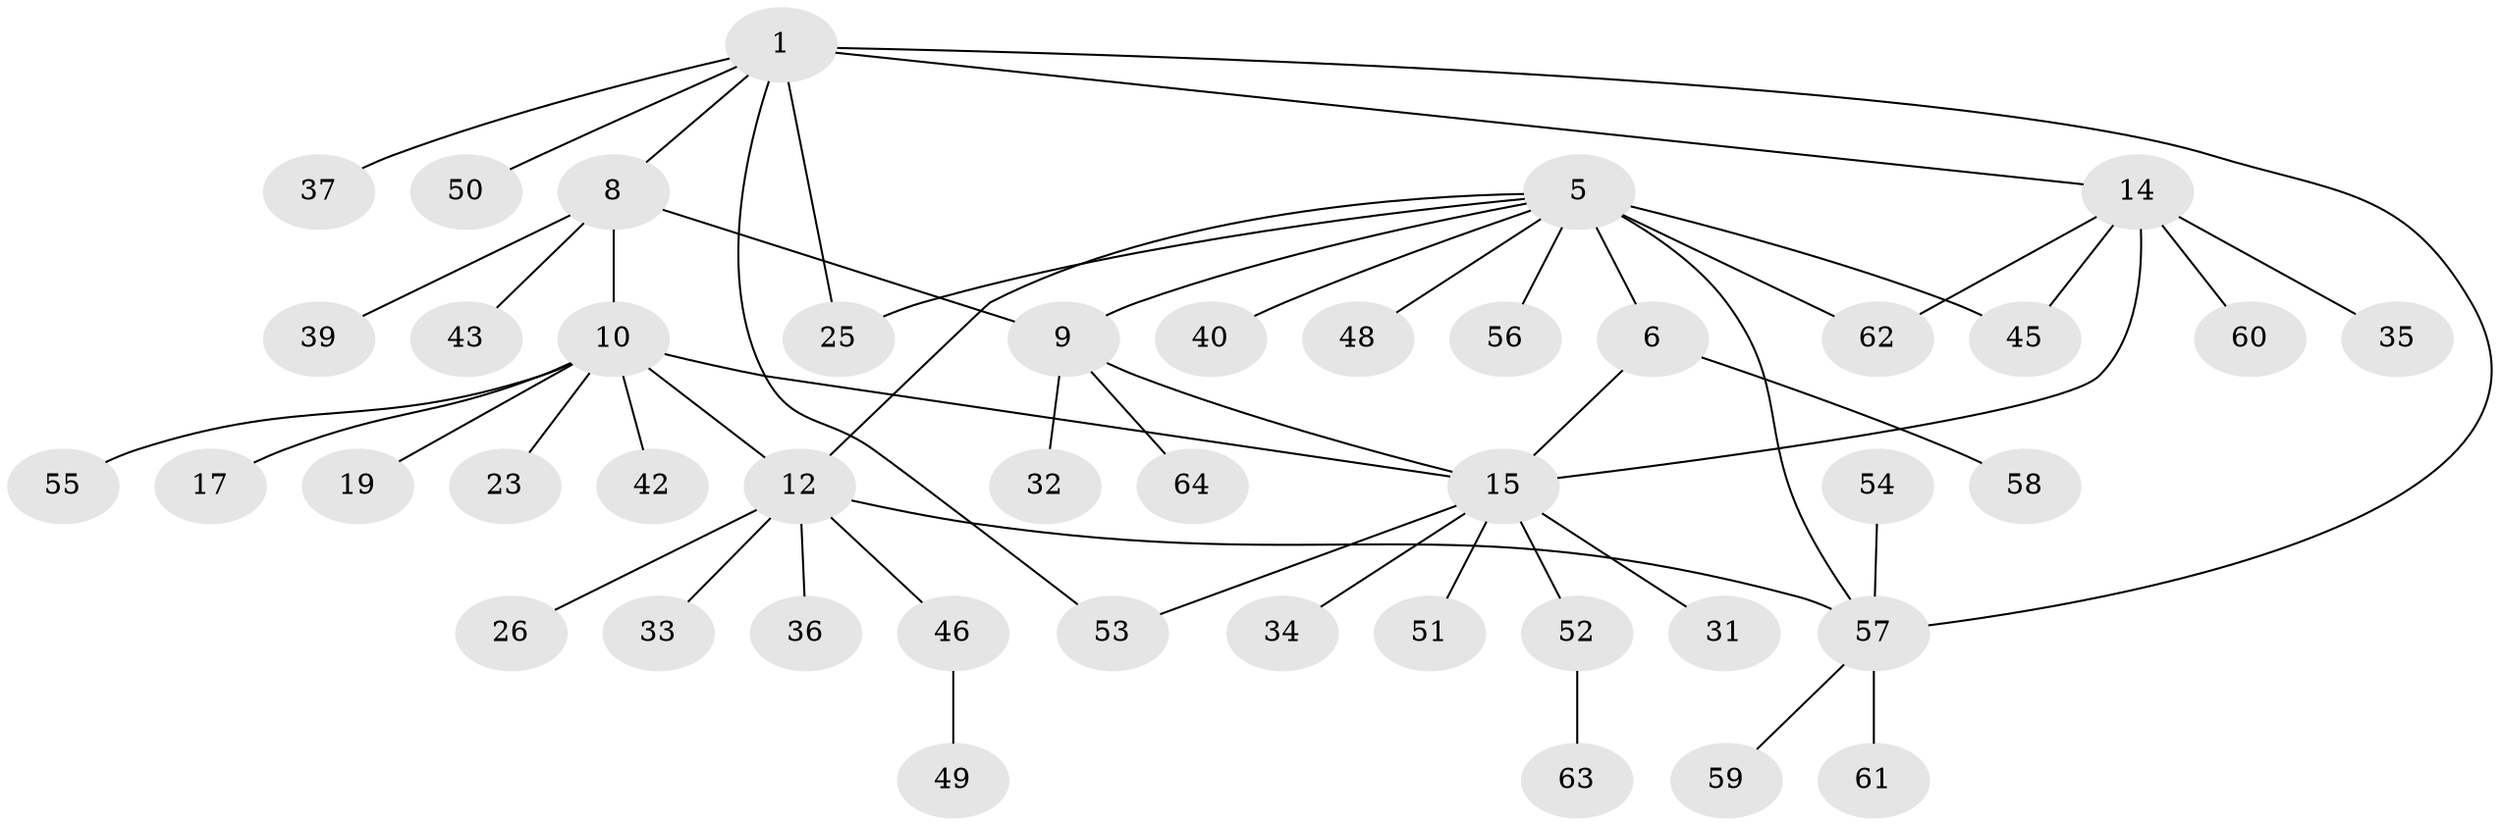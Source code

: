 // original degree distribution, {8: 0.03125, 5: 0.03125, 4: 0.046875, 7: 0.046875, 3: 0.078125, 6: 0.046875, 9: 0.015625, 2: 0.1875, 1: 0.515625}
// Generated by graph-tools (version 1.1) at 2025/58/03/04/25 21:58:36]
// undirected, 44 vertices, 53 edges
graph export_dot {
graph [start="1"]
  node [color=gray90,style=filled];
  1;
  5 [super="+4"];
  6;
  8 [super="+7"];
  9;
  10;
  12 [super="+11"];
  14;
  15 [super="+13"];
  17;
  19;
  23;
  25 [super="+24"];
  26;
  31;
  32;
  33;
  34;
  35;
  36;
  37;
  39 [super="+38"];
  40;
  42;
  43;
  45;
  46;
  48;
  49;
  50;
  51;
  52 [super="+47"];
  53 [super="+44"];
  54;
  55;
  56;
  57 [super="+41+3"];
  58;
  59;
  60;
  61;
  62 [super="+29"];
  63;
  64 [super="+27"];
  1 -- 14;
  1 -- 37;
  1 -- 50;
  1 -- 8;
  1 -- 57 [weight=2];
  1 -- 25;
  1 -- 53;
  5 -- 6 [weight=2];
  5 -- 25;
  5 -- 45;
  5 -- 48;
  5 -- 40;
  5 -- 9;
  5 -- 56;
  5 -- 57 [weight=2];
  5 -- 12;
  5 -- 62;
  6 -- 15;
  6 -- 58;
  8 -- 9 [weight=2];
  8 -- 10;
  8 -- 43;
  8 -- 39;
  9 -- 15;
  9 -- 32;
  9 -- 64;
  10 -- 12 [weight=2];
  10 -- 17;
  10 -- 19;
  10 -- 23;
  10 -- 42;
  10 -- 55;
  10 -- 15;
  12 -- 33;
  12 -- 36;
  12 -- 46;
  12 -- 26;
  12 -- 57;
  14 -- 15 [weight=2];
  14 -- 35;
  14 -- 45;
  14 -- 60;
  14 -- 62;
  15 -- 34;
  15 -- 53;
  15 -- 51;
  15 -- 31;
  15 -- 52;
  46 -- 49;
  52 -- 63;
  54 -- 57;
  57 -- 61;
  57 -- 59;
}
